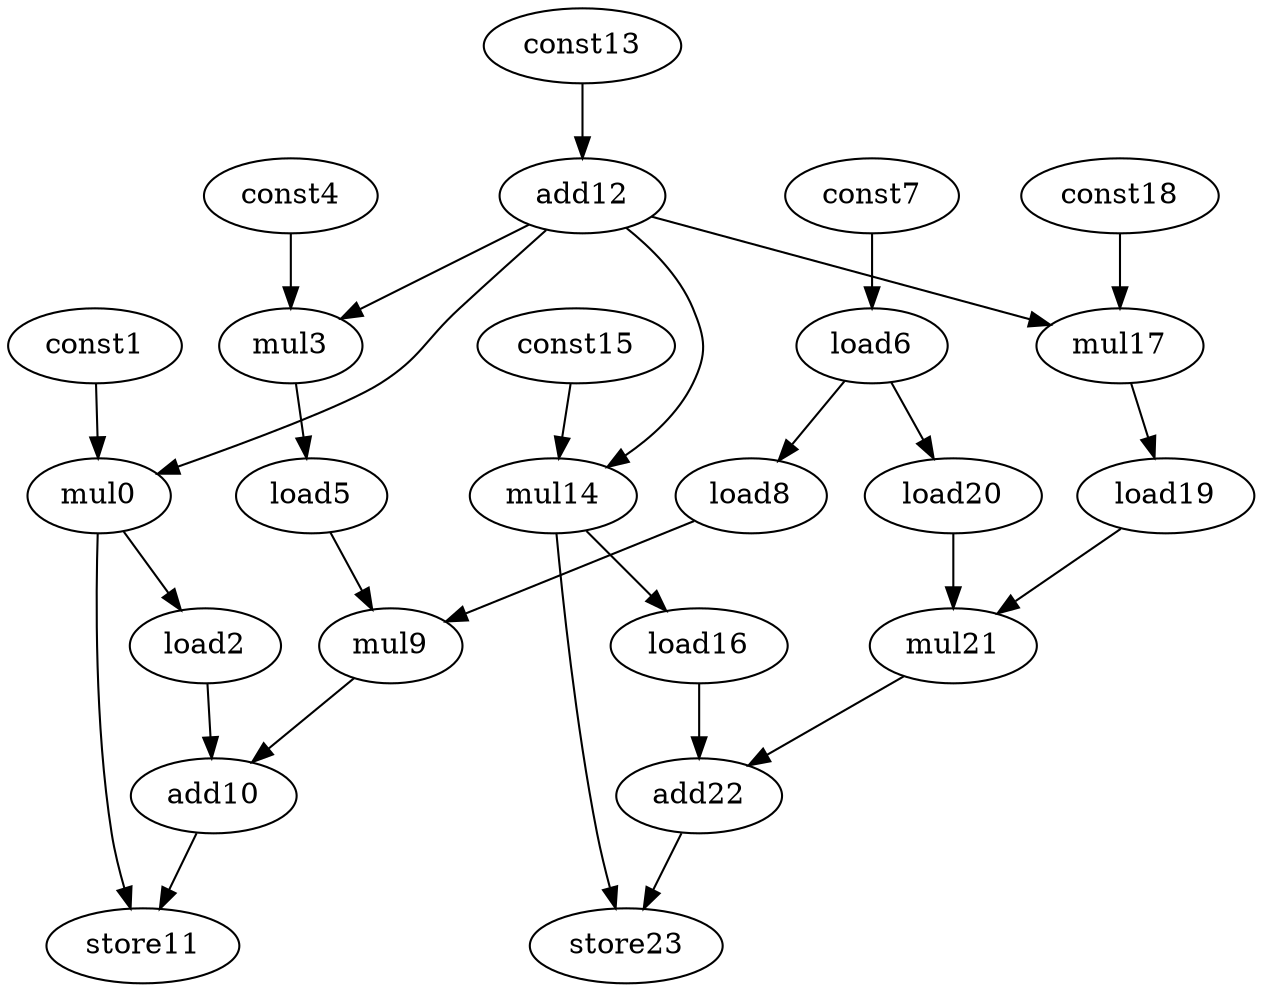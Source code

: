 digraph G {
mul0[opcode=mul];
const1[opcode=const];
load2[opcode=load];
mul3[opcode=mul];
const4[opcode=const];
load5[opcode=load];
load6[opcode=load];
const7[opcode=const];
load8[opcode=load];
mul9[opcode=mul];
add10[opcode=add];
store11[opcode=store];
add12[opcode=add];
const13[opcode=const];
mul14[opcode=mul];
const15[opcode=const];
load16[opcode=load];
mul17[opcode=mul];
const18[opcode=const];
load19[opcode=load];
load20[opcode=load];
mul21[opcode=mul];
add22[opcode=add];
store23[opcode=store];
load2->add10[operand=1]; //load->add
load5->mul9[operand=1]; //load->mul
load6->load8[operand=0]; //load->load
load6->load20[operand=0]; //load->load
load8->mul9[operand=0]; //load->mul
mul9->add10[operand=0]; //mul->add
add10->store11[operand=0]; //add->store
add12->mul14[operand=1]; //add->gep_mul
add12->mul17[operand=1]; //add->gep_mul
add12->mul0[operand=1]; //add->gep_mul
add12->mul3[operand=1]; //add->gep_mul
load16->add22[operand=1]; //load->add
load19->mul21[operand=1]; //load->mul
load20->mul21[operand=0]; //load->mul
mul21->add22[operand=0]; //mul->add
add22->store23[operand=0]; //add->store
const1->mul0[operand=0]; //gep_const->gep_mul
mul0->load2[operand=0]; //gep_mul->load
mul0->store11[operand=1]; //gep_mul->store
const4->mul3[operand=0]; //gep_const->gep_mul
mul3->load5[operand=0]; //gep_mul->load
const7->load6[operand=0]; //const->load
const13->add12[operand=1]; //const->add
const15->mul14[operand=0]; //gep_const->gep_mul
mul14->load16[operand=0]; //gep_mul->load
mul14->store23[operand=1]; //gep_mul->store
const18->mul17[operand=0]; //gep_const->gep_mul
mul17->load19[operand=0]; //gep_mul->load
}
